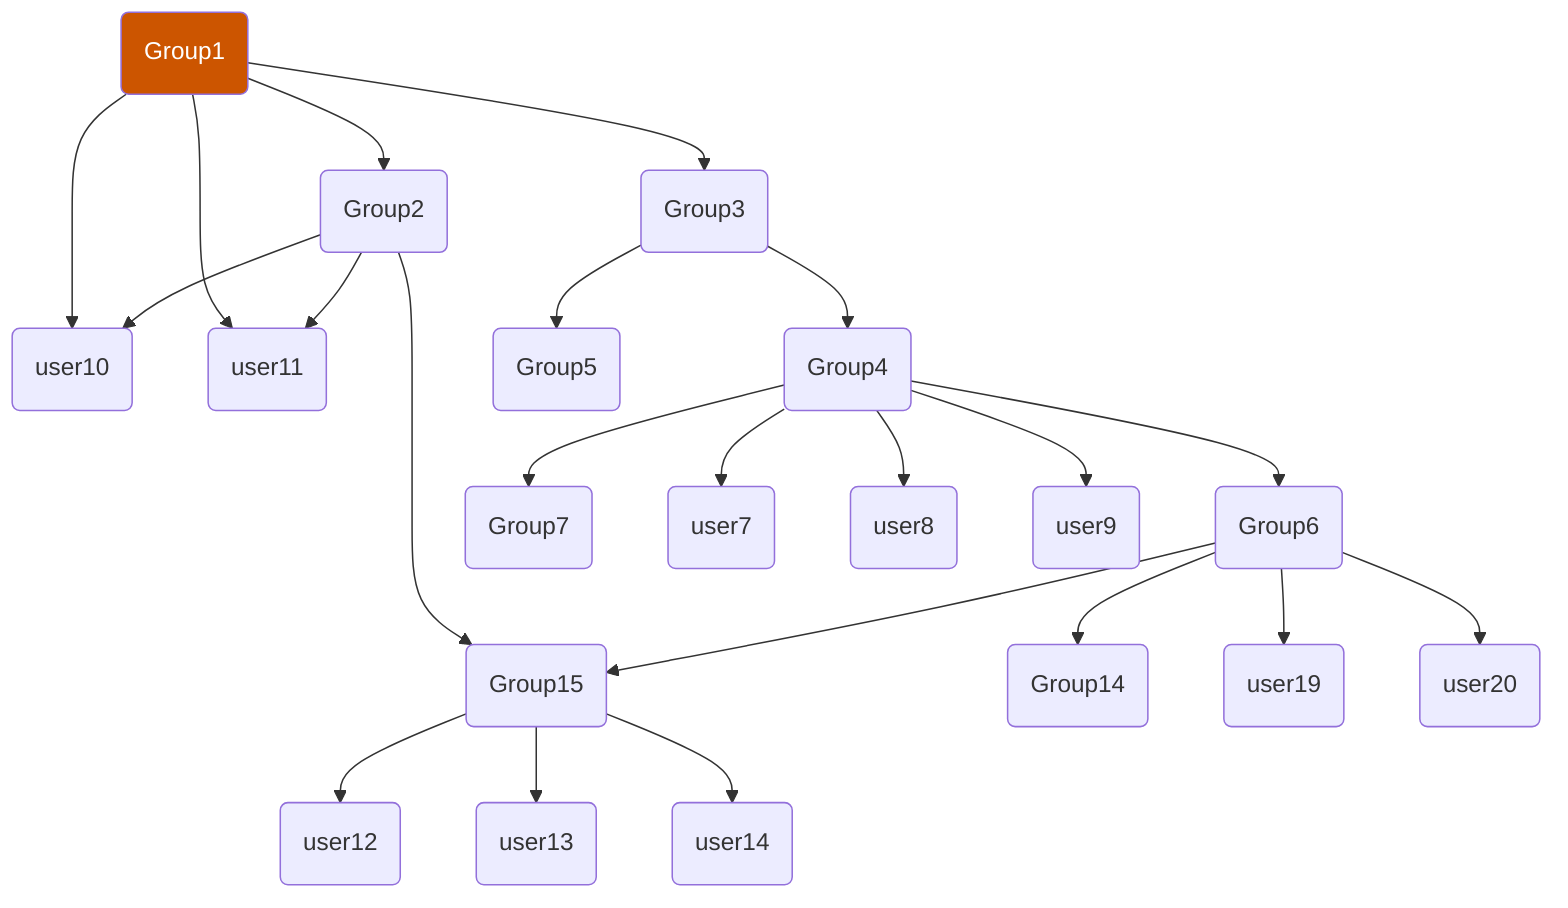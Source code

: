 flowchart TD;
Group1(Group1) --> Group2(Group2);
Group1(Group1) --> Group3(Group3);
Group1(Group1) --> user10(user10); style Group1 fill:#CC5500,color:white;
Group1(Group1) --> user11(user11);
Group15(Group15) --> user12(user12);
Group15(Group15) --> user13(user13);
Group15(Group15) --> user14(user14);
Group2(Group2) --> Group15(Group15);
Group2(Group2) --> user10(user10);
Group2(Group2) --> user11(user11);
Group3(Group3) --> Group4(Group4);
Group3(Group3) --> Group5(Group5);
Group4(Group4) --> Group6(Group6);
Group4(Group4) --> Group7(Group7);
Group4(Group4) --> user7(user7);
Group4(Group4) --> user8(user8);
Group4(Group4) --> user9(user9);
Group6(Group6) --> Group14(Group14);
Group6(Group6) --> Group15(Group15);
Group6(Group6) --> user19(user19);
Group6(Group6) --> user20(user20);